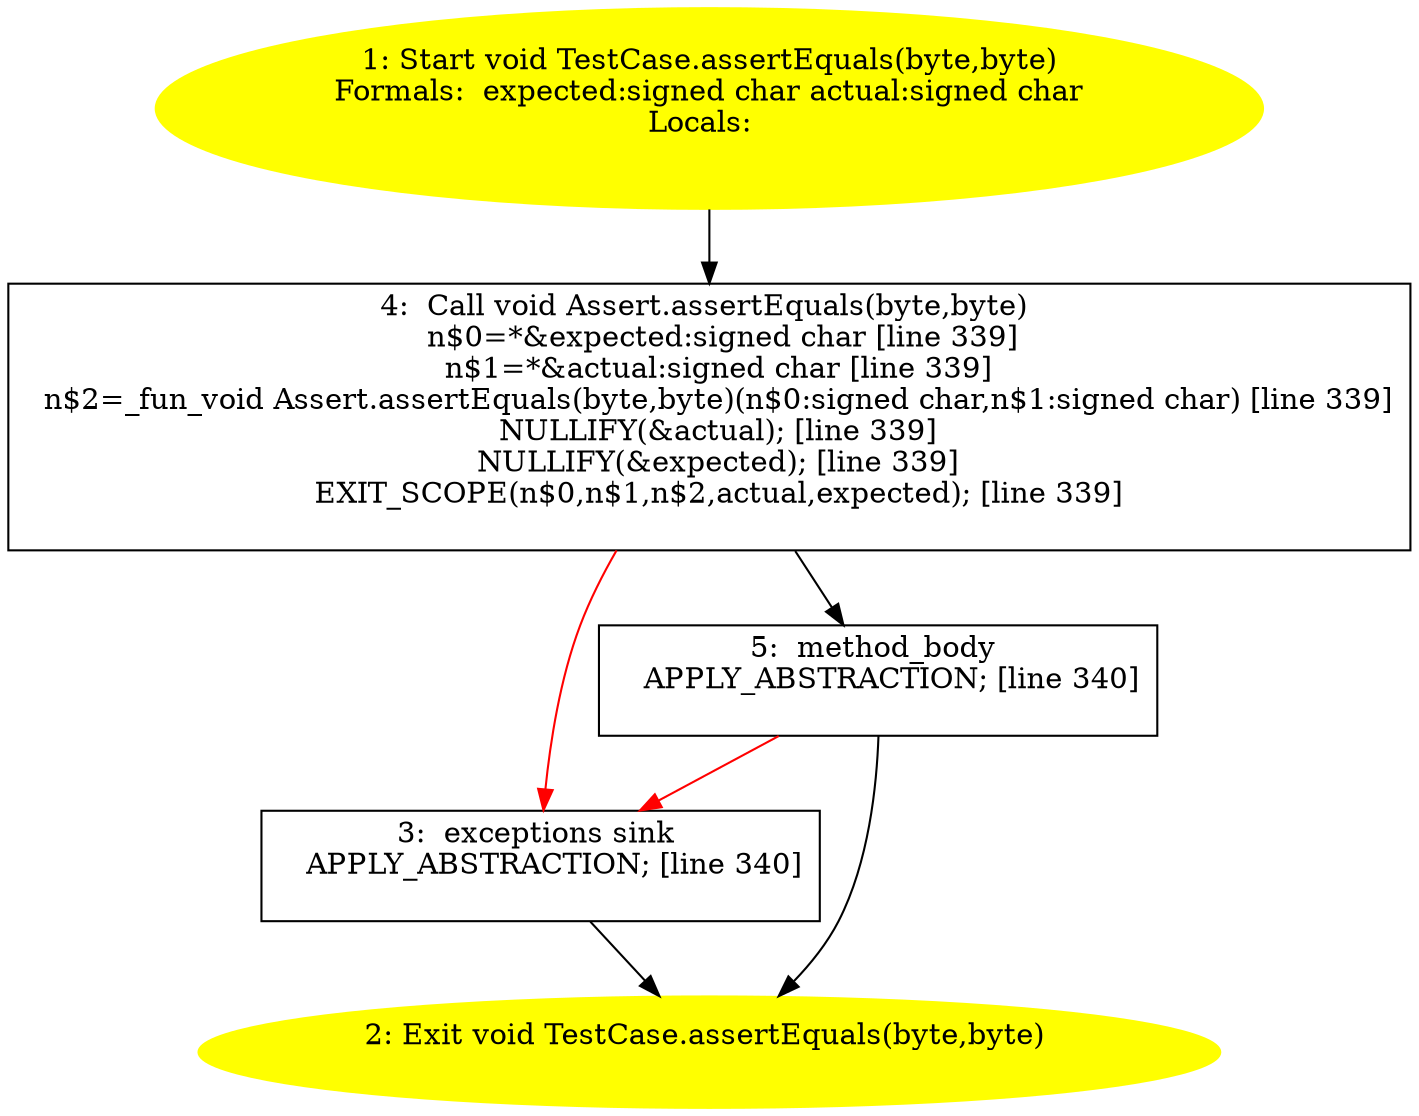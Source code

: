 /* @generated */
digraph cfg {
"junit.framework.TestCase.assertEquals(byte,byte):void.53d65d4afa2e4eabfe0dca59fe9190ab_1" [label="1: Start void TestCase.assertEquals(byte,byte)\nFormals:  expected:signed char actual:signed char\nLocals:  \n  " color=yellow style=filled]
	

	 "junit.framework.TestCase.assertEquals(byte,byte):void.53d65d4afa2e4eabfe0dca59fe9190ab_1" -> "junit.framework.TestCase.assertEquals(byte,byte):void.53d65d4afa2e4eabfe0dca59fe9190ab_4" ;
"junit.framework.TestCase.assertEquals(byte,byte):void.53d65d4afa2e4eabfe0dca59fe9190ab_2" [label="2: Exit void TestCase.assertEquals(byte,byte) \n  " color=yellow style=filled]
	

"junit.framework.TestCase.assertEquals(byte,byte):void.53d65d4afa2e4eabfe0dca59fe9190ab_3" [label="3:  exceptions sink \n   APPLY_ABSTRACTION; [line 340]\n " shape="box"]
	

	 "junit.framework.TestCase.assertEquals(byte,byte):void.53d65d4afa2e4eabfe0dca59fe9190ab_3" -> "junit.framework.TestCase.assertEquals(byte,byte):void.53d65d4afa2e4eabfe0dca59fe9190ab_2" ;
"junit.framework.TestCase.assertEquals(byte,byte):void.53d65d4afa2e4eabfe0dca59fe9190ab_4" [label="4:  Call void Assert.assertEquals(byte,byte) \n   n$0=*&expected:signed char [line 339]\n  n$1=*&actual:signed char [line 339]\n  n$2=_fun_void Assert.assertEquals(byte,byte)(n$0:signed char,n$1:signed char) [line 339]\n  NULLIFY(&actual); [line 339]\n  NULLIFY(&expected); [line 339]\n  EXIT_SCOPE(n$0,n$1,n$2,actual,expected); [line 339]\n " shape="box"]
	

	 "junit.framework.TestCase.assertEquals(byte,byte):void.53d65d4afa2e4eabfe0dca59fe9190ab_4" -> "junit.framework.TestCase.assertEquals(byte,byte):void.53d65d4afa2e4eabfe0dca59fe9190ab_5" ;
	 "junit.framework.TestCase.assertEquals(byte,byte):void.53d65d4afa2e4eabfe0dca59fe9190ab_4" -> "junit.framework.TestCase.assertEquals(byte,byte):void.53d65d4afa2e4eabfe0dca59fe9190ab_3" [color="red" ];
"junit.framework.TestCase.assertEquals(byte,byte):void.53d65d4afa2e4eabfe0dca59fe9190ab_5" [label="5:  method_body \n   APPLY_ABSTRACTION; [line 340]\n " shape="box"]
	

	 "junit.framework.TestCase.assertEquals(byte,byte):void.53d65d4afa2e4eabfe0dca59fe9190ab_5" -> "junit.framework.TestCase.assertEquals(byte,byte):void.53d65d4afa2e4eabfe0dca59fe9190ab_2" ;
	 "junit.framework.TestCase.assertEquals(byte,byte):void.53d65d4afa2e4eabfe0dca59fe9190ab_5" -> "junit.framework.TestCase.assertEquals(byte,byte):void.53d65d4afa2e4eabfe0dca59fe9190ab_3" [color="red" ];
}
